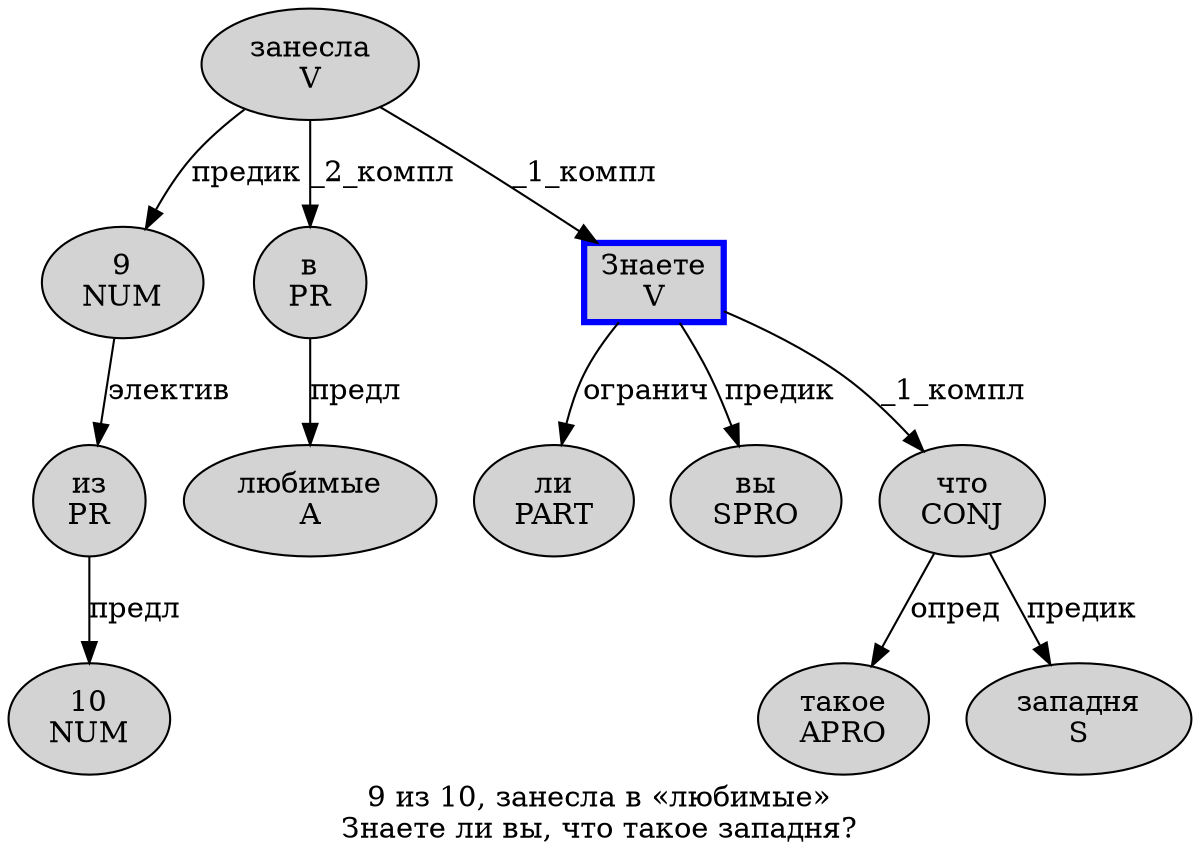 digraph SENTENCE_1311 {
	graph [label="9 из 10, занесла в «любимые»
Знаете ли вы, что такое западня?"]
	node [style=filled]
		0 [label="9
NUM" color="" fillcolor=lightgray penwidth=1 shape=ellipse]
		1 [label="из
PR" color="" fillcolor=lightgray penwidth=1 shape=ellipse]
		2 [label="10
NUM" color="" fillcolor=lightgray penwidth=1 shape=ellipse]
		4 [label="занесла
V" color="" fillcolor=lightgray penwidth=1 shape=ellipse]
		5 [label="в
PR" color="" fillcolor=lightgray penwidth=1 shape=ellipse]
		7 [label="любимые
A" color="" fillcolor=lightgray penwidth=1 shape=ellipse]
		9 [label="Знаете
V" color=blue fillcolor=lightgray penwidth=3 shape=box]
		10 [label="ли
PART" color="" fillcolor=lightgray penwidth=1 shape=ellipse]
		11 [label="вы
SPRO" color="" fillcolor=lightgray penwidth=1 shape=ellipse]
		13 [label="что
CONJ" color="" fillcolor=lightgray penwidth=1 shape=ellipse]
		14 [label="такое
APRO" color="" fillcolor=lightgray penwidth=1 shape=ellipse]
		15 [label="западня
S" color="" fillcolor=lightgray penwidth=1 shape=ellipse]
			5 -> 7 [label="предл"]
			0 -> 1 [label="электив"]
			1 -> 2 [label="предл"]
			4 -> 0 [label="предик"]
			4 -> 5 [label="_2_компл"]
			4 -> 9 [label="_1_компл"]
			9 -> 10 [label="огранич"]
			9 -> 11 [label="предик"]
			9 -> 13 [label="_1_компл"]
			13 -> 14 [label="опред"]
			13 -> 15 [label="предик"]
}